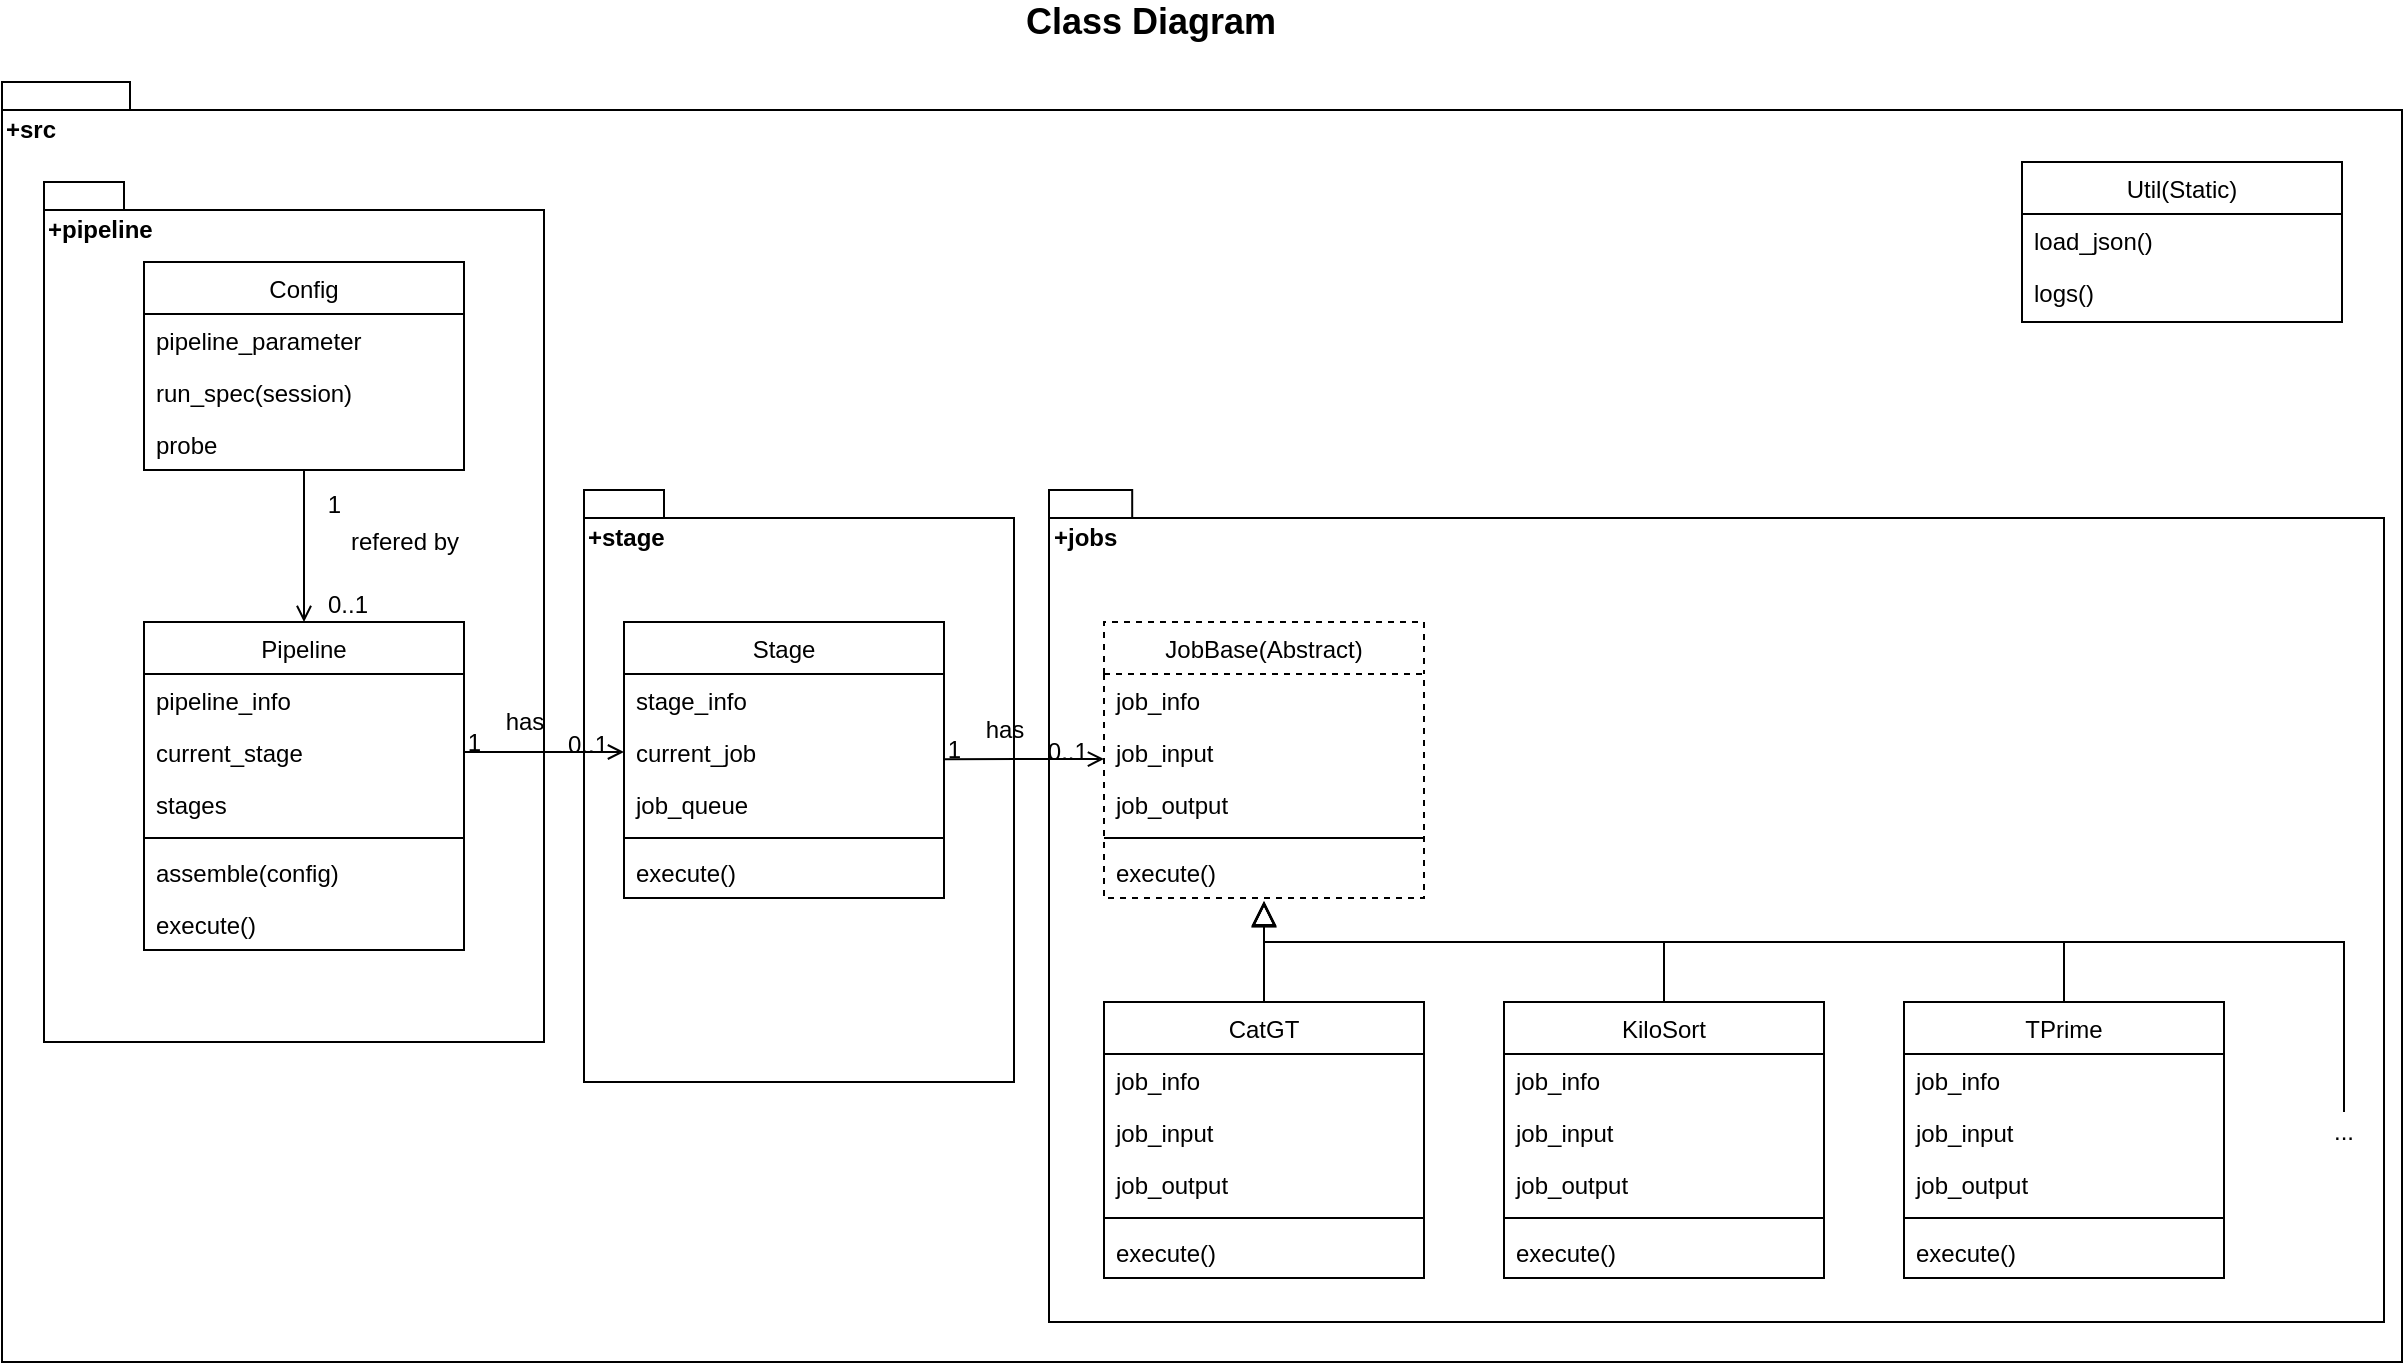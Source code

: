 <mxfile version="15.2.9" type="device"><diagram id="C5RBs43oDa-KdzZeNtuy" name="Page-1"><mxGraphModel dx="2455" dy="962" grid="1" gridSize="10" guides="1" tooltips="1" connect="1" arrows="1" fold="1" page="1" pageScale="1" pageWidth="1169" pageHeight="827" math="0" shadow="0"><root><mxCell id="WIyWlLk6GJQsqaUBKTNV-0"/><mxCell id="WIyWlLk6GJQsqaUBKTNV-1" parent="WIyWlLk6GJQsqaUBKTNV-0"/><mxCell id="HkX5OqELua6553qJms5l-85" value="+src&lt;span style=&quot;color: rgba(0 , 0 , 0 , 0) ; font-family: monospace ; font-size: 0px ; font-weight: 400&quot;&gt;%3CmxGraphModel%3E%3Croot%3E%3CmxCell%20id%3D%220%22%2F%3E%3CmxCell%20id%3D%221%22%20parent%3D%220%22%2F%3E%3CmxCell%20id%3D%222%22%20value%3D%22%2Bpipeline%22%20style%3D%22shape%3Dfolder%3BfontStyle%3D1%3BspacingTop%3D10%3BtabWidth%3D40%3BtabHeight%3D14%3BtabPosition%3Dleft%3Bhtml%3D1%3BverticalAlign%3Dtop%3Balign%3Dleft%3B%22%20vertex%3D%221%22%20parent%3D%221%22%3E%3CmxGeometry%20x%3D%22-10%22%20y%3D%22-20%22%20width%3D%22250%22%20height%3D%22430%22%20as%3D%22geometry%22%2F%3E%3C%2FmxCell%3E%3C%2Froot%3E%3C%2FmxGraphModel%&lt;/span&gt;" style="shape=folder;fontStyle=1;spacingTop=10;tabWidth=40;tabHeight=14;tabPosition=left;html=1;verticalAlign=top;align=left;" vertex="1" parent="WIyWlLk6GJQsqaUBKTNV-1"><mxGeometry x="10" y="70" width="1200" height="640" as="geometry"/></mxCell><mxCell id="HkX5OqELua6553qJms5l-84" value="+jobs&lt;span style=&quot;color: rgba(0 , 0 , 0 , 0) ; font-family: monospace ; font-size: 0px ; font-weight: 400&quot;&gt;%3CmxGraphModel%3E%3Croot%3E%3CmxCell%20id%3D%220%22%2F%3E%3CmxCell%20id%3D%221%22%20parent%3D%220%22%2F%3E%3CmxCell%20id%3D%222%22%20value%3D%22%2Bpipeline%22%20style%3D%22shape%3Dfolder%3BfontStyle%3D1%3BspacingTop%3D10%3BtabWidth%3D40%3BtabHeight%3D14%3BtabPosition%3Dleft%3Bhtml%3D1%3BverticalAlign%3Dtop%3Balign%3Dleft%3B%22%20vertex%3D%221%22%20parent%3D%221%22%3E%3CmxGeometry%20x%3D%22-10%22%20y%3D%22-20%22%20width%3D%22250%22%20height%3D%22430%22%20as%3D%22geometry%22%2F%3E%3C%2FmxCell%3E%3C%2Froot%3E%3C%2FmxGraphModel%3&lt;/span&gt;" style="shape=folder;fontStyle=1;spacingTop=10;tabWidth=40;tabHeight=14;tabPosition=left;html=1;verticalAlign=top;align=left;" vertex="1" parent="WIyWlLk6GJQsqaUBKTNV-1"><mxGeometry x="533.5" y="274" width="667.5" height="416" as="geometry"/></mxCell><mxCell id="HkX5OqELua6553qJms5l-83" value="+stage&lt;span style=&quot;color: rgba(0 , 0 , 0 , 0) ; font-family: monospace ; font-size: 0px ; font-weight: 400&quot;&gt;%3CmxGraphModel%3E%3Croot%3E%3CmxCell%20id%3D%220%22%2F%3E%3CmxCell%20id%3D%221%22%20parent%3D%220%22%2F%3E%3CmxCell%20id%3D%222%22%20value%3D%22%2Bpipeline%22%20style%3D%22shape%3Dfolder%3BfontStyle%3D1%3BspacingTop%3D10%3BtabWidth%3D40%3BtabHeight%3D14%3BtabPosition%3Dleft%3Bhtml%3D1%3BverticalAlign%3Dtop%3Balign%3Dleft%3B%22%20vertex%3D%221%22%20parent%3D%221%22%3E%3CmxGeometry%20x%3D%22-10%22%20y%3D%22-20%22%20width%3D%22250%22%20height%3D%22430%22%20as%3D%22geometry%22%2F%3E%3C%2FmxCell%3E%3C%2Froot%3E%3C%2FmxGraphModel%3E&lt;/span&gt;" style="shape=folder;fontStyle=1;spacingTop=10;tabWidth=40;tabHeight=14;tabPosition=left;html=1;verticalAlign=top;align=left;" vertex="1" parent="WIyWlLk6GJQsqaUBKTNV-1"><mxGeometry x="301" y="274" width="215" height="296" as="geometry"/></mxCell><mxCell id="HkX5OqELua6553qJms5l-82" value="+pipeline" style="shape=folder;fontStyle=1;spacingTop=10;tabWidth=40;tabHeight=14;tabPosition=left;html=1;verticalAlign=top;align=left;" vertex="1" parent="WIyWlLk6GJQsqaUBKTNV-1"><mxGeometry x="31" y="120" width="250" height="430" as="geometry"/></mxCell><mxCell id="HkX5OqELua6553qJms5l-0" value="Pipeline" style="swimlane;fontStyle=0;align=center;verticalAlign=top;childLayout=stackLayout;horizontal=1;startSize=26;horizontalStack=0;resizeParent=1;resizeLast=0;collapsible=1;marginBottom=0;rounded=0;shadow=0;strokeWidth=1;" vertex="1" parent="WIyWlLk6GJQsqaUBKTNV-1"><mxGeometry x="81" y="340" width="160" height="164" as="geometry"><mxRectangle x="550" y="140" width="160" height="26" as="alternateBounds"/></mxGeometry></mxCell><mxCell id="HkX5OqELua6553qJms5l-21" value="pipeline_info" style="text;align=left;verticalAlign=top;spacingLeft=4;spacingRight=4;overflow=hidden;rotatable=0;points=[[0,0.5],[1,0.5]];portConstraint=eastwest;rounded=0;shadow=0;html=0;" vertex="1" parent="HkX5OqELua6553qJms5l-0"><mxGeometry y="26" width="160" height="26" as="geometry"/></mxCell><mxCell id="HkX5OqELua6553qJms5l-5" value="current_stage" style="text;align=left;verticalAlign=top;spacingLeft=4;spacingRight=4;overflow=hidden;rotatable=0;points=[[0,0.5],[1,0.5]];portConstraint=eastwest;rounded=0;shadow=0;html=0;" vertex="1" parent="HkX5OqELua6553qJms5l-0"><mxGeometry y="52" width="160" height="26" as="geometry"/></mxCell><mxCell id="HkX5OqELua6553qJms5l-9" value="stages" style="text;align=left;verticalAlign=top;spacingLeft=4;spacingRight=4;overflow=hidden;rotatable=0;points=[[0,0.5],[1,0.5]];portConstraint=eastwest;rounded=0;shadow=0;html=0;" vertex="1" parent="HkX5OqELua6553qJms5l-0"><mxGeometry y="78" width="160" height="26" as="geometry"/></mxCell><mxCell id="HkX5OqELua6553qJms5l-6" value="" style="line;html=1;strokeWidth=1;align=left;verticalAlign=middle;spacingTop=-1;spacingLeft=3;spacingRight=3;rotatable=0;labelPosition=right;points=[];portConstraint=eastwest;" vertex="1" parent="HkX5OqELua6553qJms5l-0"><mxGeometry y="104" width="160" height="8" as="geometry"/></mxCell><mxCell id="HkX5OqELua6553qJms5l-71" value="assemble(config)" style="text;align=left;verticalAlign=top;spacingLeft=4;spacingRight=4;overflow=hidden;rotatable=0;points=[[0,0.5],[1,0.5]];portConstraint=eastwest;" vertex="1" parent="HkX5OqELua6553qJms5l-0"><mxGeometry y="112" width="160" height="26" as="geometry"/></mxCell><mxCell id="HkX5OqELua6553qJms5l-7" value="execute()" style="text;align=left;verticalAlign=top;spacingLeft=4;spacingRight=4;overflow=hidden;rotatable=0;points=[[0,0.5],[1,0.5]];portConstraint=eastwest;" vertex="1" parent="HkX5OqELua6553qJms5l-0"><mxGeometry y="138" width="160" height="26" as="geometry"/></mxCell><mxCell id="HkX5OqELua6553qJms5l-10" value="Stage" style="swimlane;fontStyle=0;align=center;verticalAlign=top;childLayout=stackLayout;horizontal=1;startSize=26;horizontalStack=0;resizeParent=1;resizeLast=0;collapsible=1;marginBottom=0;rounded=0;shadow=0;strokeWidth=1;" vertex="1" parent="WIyWlLk6GJQsqaUBKTNV-1"><mxGeometry x="321" y="340" width="160" height="138" as="geometry"><mxRectangle x="550" y="140" width="160" height="26" as="alternateBounds"/></mxGeometry></mxCell><mxCell id="HkX5OqELua6553qJms5l-20" value="stage_info" style="text;align=left;verticalAlign=top;spacingLeft=4;spacingRight=4;overflow=hidden;rotatable=0;points=[[0,0.5],[1,0.5]];portConstraint=eastwest;rounded=0;shadow=0;html=0;" vertex="1" parent="HkX5OqELua6553qJms5l-10"><mxGeometry y="26" width="160" height="26" as="geometry"/></mxCell><mxCell id="HkX5OqELua6553qJms5l-11" value="current_job" style="text;align=left;verticalAlign=top;spacingLeft=4;spacingRight=4;overflow=hidden;rotatable=0;points=[[0,0.5],[1,0.5]];portConstraint=eastwest;rounded=0;shadow=0;html=0;" vertex="1" parent="HkX5OqELua6553qJms5l-10"><mxGeometry y="52" width="160" height="26" as="geometry"/></mxCell><mxCell id="HkX5OqELua6553qJms5l-12" value="job_queue" style="text;align=left;verticalAlign=top;spacingLeft=4;spacingRight=4;overflow=hidden;rotatable=0;points=[[0,0.5],[1,0.5]];portConstraint=eastwest;rounded=0;shadow=0;html=0;" vertex="1" parent="HkX5OqELua6553qJms5l-10"><mxGeometry y="78" width="160" height="26" as="geometry"/></mxCell><mxCell id="HkX5OqELua6553qJms5l-13" value="" style="line;html=1;strokeWidth=1;align=left;verticalAlign=middle;spacingTop=-1;spacingLeft=3;spacingRight=3;rotatable=0;labelPosition=right;points=[];portConstraint=eastwest;" vertex="1" parent="HkX5OqELua6553qJms5l-10"><mxGeometry y="104" width="160" height="8" as="geometry"/></mxCell><mxCell id="HkX5OqELua6553qJms5l-14" value="execute()" style="text;align=left;verticalAlign=top;spacingLeft=4;spacingRight=4;overflow=hidden;rotatable=0;points=[[0,0.5],[1,0.5]];portConstraint=eastwest;" vertex="1" parent="HkX5OqELua6553qJms5l-10"><mxGeometry y="112" width="160" height="26" as="geometry"/></mxCell><mxCell id="HkX5OqELua6553qJms5l-15" value="JobBase(Abstract)" style="swimlane;fontStyle=0;align=center;verticalAlign=top;childLayout=stackLayout;horizontal=1;startSize=26;horizontalStack=0;resizeParent=1;resizeLast=0;collapsible=1;marginBottom=0;rounded=0;shadow=0;strokeWidth=1;dashed=1;" vertex="1" parent="WIyWlLk6GJQsqaUBKTNV-1"><mxGeometry x="561" y="340" width="160" height="138" as="geometry"><mxRectangle x="550" y="140" width="160" height="26" as="alternateBounds"/></mxGeometry></mxCell><mxCell id="HkX5OqELua6553qJms5l-22" value="job_info" style="text;align=left;verticalAlign=top;spacingLeft=4;spacingRight=4;overflow=hidden;rotatable=0;points=[[0,0.5],[1,0.5]];portConstraint=eastwest;rounded=0;shadow=0;html=0;" vertex="1" parent="HkX5OqELua6553qJms5l-15"><mxGeometry y="26" width="160" height="26" as="geometry"/></mxCell><mxCell id="HkX5OqELua6553qJms5l-16" value="job_input" style="text;align=left;verticalAlign=top;spacingLeft=4;spacingRight=4;overflow=hidden;rotatable=0;points=[[0,0.5],[1,0.5]];portConstraint=eastwest;rounded=0;shadow=0;html=0;" vertex="1" parent="HkX5OqELua6553qJms5l-15"><mxGeometry y="52" width="160" height="26" as="geometry"/></mxCell><mxCell id="HkX5OqELua6553qJms5l-36" value="job_output" style="text;align=left;verticalAlign=top;spacingLeft=4;spacingRight=4;overflow=hidden;rotatable=0;points=[[0,0.5],[1,0.5]];portConstraint=eastwest;rounded=0;shadow=0;html=0;" vertex="1" parent="HkX5OqELua6553qJms5l-15"><mxGeometry y="78" width="160" height="26" as="geometry"/></mxCell><mxCell id="HkX5OqELua6553qJms5l-18" value="" style="line;html=1;strokeWidth=1;align=left;verticalAlign=middle;spacingTop=-1;spacingLeft=3;spacingRight=3;rotatable=0;labelPosition=right;points=[];portConstraint=eastwest;" vertex="1" parent="HkX5OqELua6553qJms5l-15"><mxGeometry y="104" width="160" height="8" as="geometry"/></mxCell><mxCell id="HkX5OqELua6553qJms5l-19" value="execute()" style="text;align=left;verticalAlign=top;spacingLeft=4;spacingRight=4;overflow=hidden;rotatable=0;points=[[0,0.5],[1,0.5]];portConstraint=eastwest;" vertex="1" parent="HkX5OqELua6553qJms5l-15"><mxGeometry y="112" width="160" height="26" as="geometry"/></mxCell><mxCell id="HkX5OqELua6553qJms5l-23" value="Config" style="swimlane;fontStyle=0;align=center;verticalAlign=top;childLayout=stackLayout;horizontal=1;startSize=26;horizontalStack=0;resizeParent=1;resizeLast=0;collapsible=1;marginBottom=0;rounded=0;shadow=0;strokeWidth=1;" vertex="1" parent="WIyWlLk6GJQsqaUBKTNV-1"><mxGeometry x="81" y="160" width="160" height="104" as="geometry"><mxRectangle x="550" y="140" width="160" height="26" as="alternateBounds"/></mxGeometry></mxCell><mxCell id="HkX5OqELua6553qJms5l-25" value="pipeline_parameter" style="text;align=left;verticalAlign=top;spacingLeft=4;spacingRight=4;overflow=hidden;rotatable=0;points=[[0,0.5],[1,0.5]];portConstraint=eastwest;rounded=0;shadow=0;html=0;" vertex="1" parent="HkX5OqELua6553qJms5l-23"><mxGeometry y="26" width="160" height="26" as="geometry"/></mxCell><mxCell id="HkX5OqELua6553qJms5l-26" value="run_spec(session)" style="text;align=left;verticalAlign=top;spacingLeft=4;spacingRight=4;overflow=hidden;rotatable=0;points=[[0,0.5],[1,0.5]];portConstraint=eastwest;rounded=0;shadow=0;html=0;" vertex="1" parent="HkX5OqELua6553qJms5l-23"><mxGeometry y="52" width="160" height="26" as="geometry"/></mxCell><mxCell id="HkX5OqELua6553qJms5l-29" value="probe" style="text;align=left;verticalAlign=top;spacingLeft=4;spacingRight=4;overflow=hidden;rotatable=0;points=[[0,0.5],[1,0.5]];portConstraint=eastwest;rounded=0;shadow=0;html=0;" vertex="1" parent="HkX5OqELua6553qJms5l-23"><mxGeometry y="78" width="160" height="26" as="geometry"/></mxCell><mxCell id="HkX5OqELua6553qJms5l-30" value="CatGT" style="swimlane;fontStyle=0;align=center;verticalAlign=top;childLayout=stackLayout;horizontal=1;startSize=26;horizontalStack=0;resizeParent=1;resizeLast=0;collapsible=1;marginBottom=0;rounded=0;shadow=0;strokeWidth=1;" vertex="1" parent="WIyWlLk6GJQsqaUBKTNV-1"><mxGeometry x="561" y="530" width="160" height="138" as="geometry"><mxRectangle x="550" y="140" width="160" height="26" as="alternateBounds"/></mxGeometry></mxCell><mxCell id="HkX5OqELua6553qJms5l-31" value="job_info" style="text;align=left;verticalAlign=top;spacingLeft=4;spacingRight=4;overflow=hidden;rotatable=0;points=[[0,0.5],[1,0.5]];portConstraint=eastwest;rounded=0;shadow=0;html=0;" vertex="1" parent="HkX5OqELua6553qJms5l-30"><mxGeometry y="26" width="160" height="26" as="geometry"/></mxCell><mxCell id="HkX5OqELua6553qJms5l-32" value="job_input" style="text;align=left;verticalAlign=top;spacingLeft=4;spacingRight=4;overflow=hidden;rotatable=0;points=[[0,0.5],[1,0.5]];portConstraint=eastwest;rounded=0;shadow=0;html=0;" vertex="1" parent="HkX5OqELua6553qJms5l-30"><mxGeometry y="52" width="160" height="26" as="geometry"/></mxCell><mxCell id="HkX5OqELua6553qJms5l-37" value="job_output" style="text;align=left;verticalAlign=top;spacingLeft=4;spacingRight=4;overflow=hidden;rotatable=0;points=[[0,0.5],[1,0.5]];portConstraint=eastwest;rounded=0;shadow=0;html=0;" vertex="1" parent="HkX5OqELua6553qJms5l-30"><mxGeometry y="78" width="160" height="26" as="geometry"/></mxCell><mxCell id="HkX5OqELua6553qJms5l-34" value="" style="line;html=1;strokeWidth=1;align=left;verticalAlign=middle;spacingTop=-1;spacingLeft=3;spacingRight=3;rotatable=0;labelPosition=right;points=[];portConstraint=eastwest;" vertex="1" parent="HkX5OqELua6553qJms5l-30"><mxGeometry y="104" width="160" height="8" as="geometry"/></mxCell><mxCell id="HkX5OqELua6553qJms5l-35" value="execute()" style="text;align=left;verticalAlign=top;spacingLeft=4;spacingRight=4;overflow=hidden;rotatable=0;points=[[0,0.5],[1,0.5]];portConstraint=eastwest;" vertex="1" parent="HkX5OqELua6553qJms5l-30"><mxGeometry y="112" width="160" height="26" as="geometry"/></mxCell><mxCell id="HkX5OqELua6553qJms5l-39" value="KiloSort" style="swimlane;fontStyle=0;align=center;verticalAlign=top;childLayout=stackLayout;horizontal=1;startSize=26;horizontalStack=0;resizeParent=1;resizeLast=0;collapsible=1;marginBottom=0;rounded=0;shadow=0;strokeWidth=1;" vertex="1" parent="WIyWlLk6GJQsqaUBKTNV-1"><mxGeometry x="761" y="530" width="160" height="138" as="geometry"><mxRectangle x="550" y="140" width="160" height="26" as="alternateBounds"/></mxGeometry></mxCell><mxCell id="HkX5OqELua6553qJms5l-40" value="job_info" style="text;align=left;verticalAlign=top;spacingLeft=4;spacingRight=4;overflow=hidden;rotatable=0;points=[[0,0.5],[1,0.5]];portConstraint=eastwest;rounded=0;shadow=0;html=0;" vertex="1" parent="HkX5OqELua6553qJms5l-39"><mxGeometry y="26" width="160" height="26" as="geometry"/></mxCell><mxCell id="HkX5OqELua6553qJms5l-41" value="job_input" style="text;align=left;verticalAlign=top;spacingLeft=4;spacingRight=4;overflow=hidden;rotatable=0;points=[[0,0.5],[1,0.5]];portConstraint=eastwest;rounded=0;shadow=0;html=0;" vertex="1" parent="HkX5OqELua6553qJms5l-39"><mxGeometry y="52" width="160" height="26" as="geometry"/></mxCell><mxCell id="HkX5OqELua6553qJms5l-42" value="job_output" style="text;align=left;verticalAlign=top;spacingLeft=4;spacingRight=4;overflow=hidden;rotatable=0;points=[[0,0.5],[1,0.5]];portConstraint=eastwest;rounded=0;shadow=0;html=0;" vertex="1" parent="HkX5OqELua6553qJms5l-39"><mxGeometry y="78" width="160" height="26" as="geometry"/></mxCell><mxCell id="HkX5OqELua6553qJms5l-43" value="" style="line;html=1;strokeWidth=1;align=left;verticalAlign=middle;spacingTop=-1;spacingLeft=3;spacingRight=3;rotatable=0;labelPosition=right;points=[];portConstraint=eastwest;" vertex="1" parent="HkX5OqELua6553qJms5l-39"><mxGeometry y="104" width="160" height="8" as="geometry"/></mxCell><mxCell id="HkX5OqELua6553qJms5l-44" value="execute()" style="text;align=left;verticalAlign=top;spacingLeft=4;spacingRight=4;overflow=hidden;rotatable=0;points=[[0,0.5],[1,0.5]];portConstraint=eastwest;" vertex="1" parent="HkX5OqELua6553qJms5l-39"><mxGeometry y="112" width="160" height="26" as="geometry"/></mxCell><mxCell id="HkX5OqELua6553qJms5l-45" value="TPrime" style="swimlane;fontStyle=0;align=center;verticalAlign=top;childLayout=stackLayout;horizontal=1;startSize=26;horizontalStack=0;resizeParent=1;resizeLast=0;collapsible=1;marginBottom=0;rounded=0;shadow=0;strokeWidth=1;" vertex="1" parent="WIyWlLk6GJQsqaUBKTNV-1"><mxGeometry x="961" y="530" width="160" height="138" as="geometry"><mxRectangle x="550" y="140" width="160" height="26" as="alternateBounds"/></mxGeometry></mxCell><mxCell id="HkX5OqELua6553qJms5l-46" value="job_info" style="text;align=left;verticalAlign=top;spacingLeft=4;spacingRight=4;overflow=hidden;rotatable=0;points=[[0,0.5],[1,0.5]];portConstraint=eastwest;rounded=0;shadow=0;html=0;" vertex="1" parent="HkX5OqELua6553qJms5l-45"><mxGeometry y="26" width="160" height="26" as="geometry"/></mxCell><mxCell id="HkX5OqELua6553qJms5l-47" value="job_input" style="text;align=left;verticalAlign=top;spacingLeft=4;spacingRight=4;overflow=hidden;rotatable=0;points=[[0,0.5],[1,0.5]];portConstraint=eastwest;rounded=0;shadow=0;html=0;" vertex="1" parent="HkX5OqELua6553qJms5l-45"><mxGeometry y="52" width="160" height="26" as="geometry"/></mxCell><mxCell id="HkX5OqELua6553qJms5l-48" value="job_output" style="text;align=left;verticalAlign=top;spacingLeft=4;spacingRight=4;overflow=hidden;rotatable=0;points=[[0,0.5],[1,0.5]];portConstraint=eastwest;rounded=0;shadow=0;html=0;" vertex="1" parent="HkX5OqELua6553qJms5l-45"><mxGeometry y="78" width="160" height="26" as="geometry"/></mxCell><mxCell id="HkX5OqELua6553qJms5l-49" value="" style="line;html=1;strokeWidth=1;align=left;verticalAlign=middle;spacingTop=-1;spacingLeft=3;spacingRight=3;rotatable=0;labelPosition=right;points=[];portConstraint=eastwest;" vertex="1" parent="HkX5OqELua6553qJms5l-45"><mxGeometry y="104" width="160" height="8" as="geometry"/></mxCell><mxCell id="HkX5OqELua6553qJms5l-50" value="execute()" style="text;align=left;verticalAlign=top;spacingLeft=4;spacingRight=4;overflow=hidden;rotatable=0;points=[[0,0.5],[1,0.5]];portConstraint=eastwest;" vertex="1" parent="HkX5OqELua6553qJms5l-45"><mxGeometry y="112" width="160" height="26" as="geometry"/></mxCell><mxCell id="HkX5OqELua6553qJms5l-51" value="" style="endArrow=block;endSize=10;endFill=0;shadow=0;strokeWidth=1;rounded=0;edgeStyle=elbowEdgeStyle;elbow=vertical;entryX=0.5;entryY=1.051;entryDx=0;entryDy=0;entryPerimeter=0;exitX=0.5;exitY=0;exitDx=0;exitDy=0;" edge="1" parent="WIyWlLk6GJQsqaUBKTNV-1" source="HkX5OqELua6553qJms5l-30" target="HkX5OqELua6553qJms5l-19"><mxGeometry width="160" relative="1" as="geometry"><mxPoint x="611" y="510" as="sourcePoint"/><mxPoint x="431" y="656.0" as="targetPoint"/></mxGeometry></mxCell><mxCell id="HkX5OqELua6553qJms5l-53" value="" style="endArrow=block;endSize=10;endFill=0;shadow=0;strokeWidth=1;rounded=0;edgeStyle=elbowEdgeStyle;elbow=vertical;exitX=0.5;exitY=0;exitDx=0;exitDy=0;" edge="1" parent="WIyWlLk6GJQsqaUBKTNV-1" source="HkX5OqELua6553qJms5l-39"><mxGeometry width="160" relative="1" as="geometry"><mxPoint x="651" y="540" as="sourcePoint"/><mxPoint x="641" y="480" as="targetPoint"/><Array as="points"><mxPoint x="741" y="500"/></Array></mxGeometry></mxCell><mxCell id="HkX5OqELua6553qJms5l-54" value="" style="endArrow=block;endSize=10;endFill=0;shadow=0;strokeWidth=1;rounded=0;edgeStyle=elbowEdgeStyle;elbow=vertical;" edge="1" parent="WIyWlLk6GJQsqaUBKTNV-1" source="HkX5OqELua6553qJms5l-45"><mxGeometry width="160" relative="1" as="geometry"><mxPoint x="661" y="550" as="sourcePoint"/><mxPoint x="641" y="480" as="targetPoint"/><Array as="points"><mxPoint x="841" y="500"/></Array></mxGeometry></mxCell><mxCell id="HkX5OqELua6553qJms5l-55" value="" style="endArrow=open;shadow=0;strokeWidth=1;rounded=0;endFill=1;edgeStyle=elbowEdgeStyle;elbow=vertical;exitX=1;exitY=0.5;exitDx=0;exitDy=0;entryX=0;entryY=0.5;entryDx=0;entryDy=0;" edge="1" parent="WIyWlLk6GJQsqaUBKTNV-1" source="HkX5OqELua6553qJms5l-5" target="HkX5OqELua6553qJms5l-11"><mxGeometry x="0.5" y="41" relative="1" as="geometry"><mxPoint x="251" y="590.003" as="sourcePoint"/><mxPoint x="361" y="590.003" as="targetPoint"/><mxPoint x="-40" y="32" as="offset"/><Array as="points"><mxPoint x="261" y="405"/></Array></mxGeometry></mxCell><mxCell id="HkX5OqELua6553qJms5l-56" value="0..1" style="resizable=0;align=left;verticalAlign=bottom;labelBackgroundColor=none;fontSize=12;" connectable="0" vertex="1" parent="HkX5OqELua6553qJms5l-55"><mxGeometry x="-1" relative="1" as="geometry"><mxPoint x="50" y="5" as="offset"/></mxGeometry></mxCell><mxCell id="HkX5OqELua6553qJms5l-57" value="1" style="resizable=0;align=right;verticalAlign=bottom;labelBackgroundColor=none;fontSize=12;" connectable="0" vertex="1" parent="HkX5OqELua6553qJms5l-55"><mxGeometry x="1" relative="1" as="geometry"><mxPoint x="-70" y="4" as="offset"/></mxGeometry></mxCell><mxCell id="HkX5OqELua6553qJms5l-58" value="has" style="text;html=1;resizable=0;points=[];;align=center;verticalAlign=middle;labelBackgroundColor=none;rounded=0;shadow=0;strokeWidth=1;fontSize=12;" vertex="1" connectable="0" parent="HkX5OqELua6553qJms5l-55"><mxGeometry x="0.5" y="49" relative="1" as="geometry"><mxPoint x="-30" y="34" as="offset"/></mxGeometry></mxCell><mxCell id="HkX5OqELua6553qJms5l-67" value="" style="endArrow=open;shadow=0;strokeWidth=1;rounded=0;endFill=1;edgeStyle=elbowEdgeStyle;elbow=vertical;exitX=1;exitY=0.5;exitDx=0;exitDy=0;entryX=0;entryY=0.5;entryDx=0;entryDy=0;" edge="1" parent="WIyWlLk6GJQsqaUBKTNV-1"><mxGeometry x="0.5" y="41" relative="1" as="geometry"><mxPoint x="481" y="408.58" as="sourcePoint"/><mxPoint x="561" y="408.58" as="targetPoint"/><mxPoint x="-40" y="32" as="offset"/></mxGeometry></mxCell><mxCell id="HkX5OqELua6553qJms5l-68" value="0..1" style="resizable=0;align=left;verticalAlign=bottom;labelBackgroundColor=none;fontSize=12;" connectable="0" vertex="1" parent="HkX5OqELua6553qJms5l-67"><mxGeometry x="-1" relative="1" as="geometry"><mxPoint x="50" y="5" as="offset"/></mxGeometry></mxCell><mxCell id="HkX5OqELua6553qJms5l-69" value="1" style="resizable=0;align=right;verticalAlign=bottom;labelBackgroundColor=none;fontSize=12;" connectable="0" vertex="1" parent="HkX5OqELua6553qJms5l-67"><mxGeometry x="1" relative="1" as="geometry"><mxPoint x="-70" y="4" as="offset"/></mxGeometry></mxCell><mxCell id="HkX5OqELua6553qJms5l-70" value="has" style="text;html=1;resizable=0;points=[];;align=center;verticalAlign=middle;labelBackgroundColor=none;rounded=0;shadow=0;strokeWidth=1;fontSize=12;" vertex="1" connectable="0" parent="HkX5OqELua6553qJms5l-67"><mxGeometry x="0.5" y="49" relative="1" as="geometry"><mxPoint x="-30" y="34" as="offset"/></mxGeometry></mxCell><mxCell id="HkX5OqELua6553qJms5l-72" value="" style="endArrow=open;shadow=0;strokeWidth=1;rounded=0;endFill=1;edgeStyle=elbowEdgeStyle;elbow=vertical;entryX=0.5;entryY=0;entryDx=0;entryDy=0;" edge="1" parent="WIyWlLk6GJQsqaUBKTNV-1"><mxGeometry x="0.5" y="41" relative="1" as="geometry"><mxPoint x="161" y="264" as="sourcePoint"/><mxPoint x="161" y="340" as="targetPoint"/><mxPoint x="-40" y="32" as="offset"/><Array as="points"/></mxGeometry></mxCell><mxCell id="HkX5OqELua6553qJms5l-73" value="0..1" style="resizable=0;align=left;verticalAlign=bottom;labelBackgroundColor=none;fontSize=12;" connectable="0" vertex="1" parent="HkX5OqELua6553qJms5l-72"><mxGeometry x="-1" relative="1" as="geometry"><mxPoint x="10" y="76" as="offset"/></mxGeometry></mxCell><mxCell id="HkX5OqELua6553qJms5l-74" value="1" style="resizable=0;align=right;verticalAlign=bottom;labelBackgroundColor=none;fontSize=12;" connectable="0" vertex="1" parent="HkX5OqELua6553qJms5l-72"><mxGeometry x="1" relative="1" as="geometry"><mxPoint x="20" y="-50" as="offset"/></mxGeometry></mxCell><mxCell id="HkX5OqELua6553qJms5l-75" value="refered by" style="text;html=1;resizable=0;points=[];;align=center;verticalAlign=middle;labelBackgroundColor=none;rounded=0;shadow=0;strokeWidth=1;fontSize=12;" vertex="1" connectable="0" parent="HkX5OqELua6553qJms5l-72"><mxGeometry x="0.5" y="49" relative="1" as="geometry"><mxPoint x="1" y="-21" as="offset"/></mxGeometry></mxCell><mxCell id="HkX5OqELua6553qJms5l-76" value="Util(Static)" style="swimlane;fontStyle=0;align=center;verticalAlign=top;childLayout=stackLayout;horizontal=1;startSize=26;horizontalStack=0;resizeParent=1;resizeLast=0;collapsible=1;marginBottom=0;rounded=0;shadow=0;strokeWidth=1;" vertex="1" parent="WIyWlLk6GJQsqaUBKTNV-1"><mxGeometry x="1020" y="110" width="160" height="80" as="geometry"><mxRectangle x="550" y="140" width="160" height="26" as="alternateBounds"/></mxGeometry></mxCell><mxCell id="HkX5OqELua6553qJms5l-77" value="load_json()" style="text;align=left;verticalAlign=top;spacingLeft=4;spacingRight=4;overflow=hidden;rotatable=0;points=[[0,0.5],[1,0.5]];portConstraint=eastwest;rounded=0;shadow=0;html=0;" vertex="1" parent="HkX5OqELua6553qJms5l-76"><mxGeometry y="26" width="160" height="26" as="geometry"/></mxCell><mxCell id="HkX5OqELua6553qJms5l-78" value="logs()" style="text;align=left;verticalAlign=top;spacingLeft=4;spacingRight=4;overflow=hidden;rotatable=0;points=[[0,0.5],[1,0.5]];portConstraint=eastwest;rounded=0;shadow=0;html=0;" vertex="1" parent="HkX5OqELua6553qJms5l-76"><mxGeometry y="52" width="160" height="26" as="geometry"/></mxCell><mxCell id="HkX5OqELua6553qJms5l-80" value="..." style="text;html=1;strokeColor=none;fillColor=none;align=center;verticalAlign=middle;whiteSpace=wrap;rounded=0;" vertex="1" parent="WIyWlLk6GJQsqaUBKTNV-1"><mxGeometry x="1161" y="585" width="40" height="20" as="geometry"/></mxCell><mxCell id="HkX5OqELua6553qJms5l-81" value="" style="endArrow=block;endSize=10;endFill=0;shadow=0;strokeWidth=1;rounded=0;edgeStyle=elbowEdgeStyle;elbow=vertical;exitX=0.5;exitY=0;exitDx=0;exitDy=0;" edge="1" parent="WIyWlLk6GJQsqaUBKTNV-1" source="HkX5OqELua6553qJms5l-80"><mxGeometry width="160" relative="1" as="geometry"><mxPoint x="1051" y="540" as="sourcePoint"/><mxPoint x="641" y="480" as="targetPoint"/><Array as="points"><mxPoint x="911" y="500"/></Array></mxGeometry></mxCell><mxCell id="HkX5OqELua6553qJms5l-86" value="Class Diagram" style="text;html=1;strokeColor=none;fillColor=none;align=center;verticalAlign=middle;whiteSpace=wrap;rounded=0;fontStyle=1;fontSize=18;" vertex="1" parent="WIyWlLk6GJQsqaUBKTNV-1"><mxGeometry x="382" y="30" width="405" height="20" as="geometry"/></mxCell></root></mxGraphModel></diagram></mxfile>